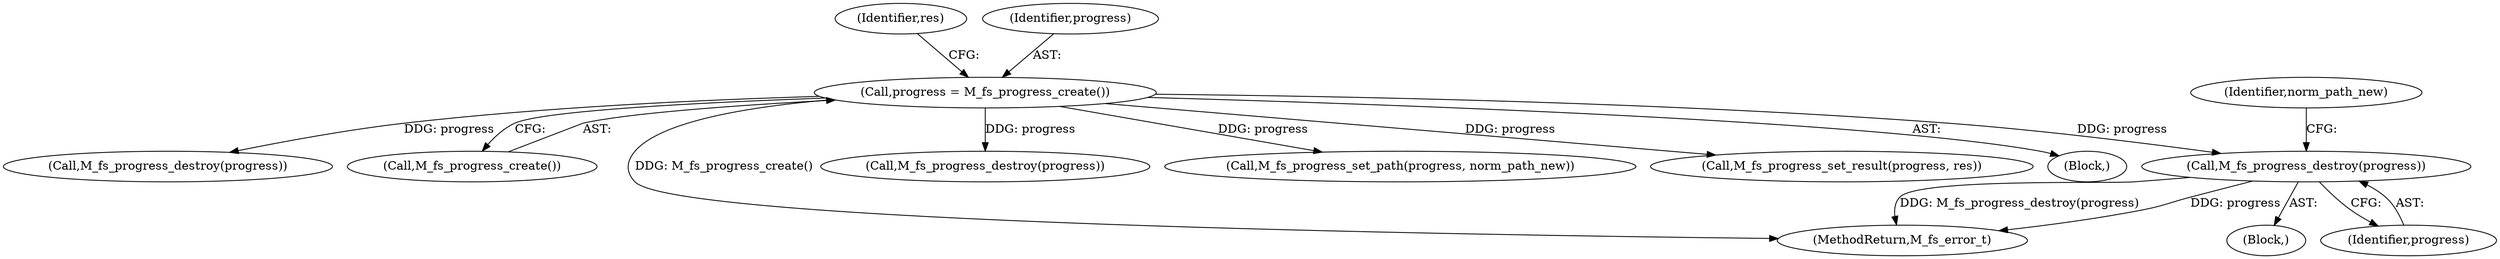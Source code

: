 digraph "0_mstdlib_db124b8f607dd0a40a9aef2d4d468fad433522a7_3@pointer" {
"1000241" [label="(Call,M_fs_progress_destroy(progress))"];
"1000206" [label="(Call,progress = M_fs_progress_create())"];
"1000383" [label="(Call,M_fs_progress_destroy(progress))"];
"1000241" [label="(Call,M_fs_progress_destroy(progress))"];
"1000206" [label="(Call,progress = M_fs_progress_create())"];
"1000208" [label="(Call,M_fs_progress_create())"];
"1000391" [label="(MethodReturn,M_fs_error_t)"];
"1000226" [label="(Call,M_fs_progress_destroy(progress))"];
"1000240" [label="(Block,)"];
"1000210" [label="(Identifier,res)"];
"1000256" [label="(Call,M_fs_progress_set_path(progress, norm_path_new))"];
"1000242" [label="(Identifier,progress)"];
"1000370" [label="(Call,M_fs_progress_set_result(progress, res))"];
"1000207" [label="(Identifier,progress)"];
"1000244" [label="(Identifier,norm_path_new)"];
"1000117" [label="(Block,)"];
"1000241" -> "1000240"  [label="AST: "];
"1000241" -> "1000242"  [label="CFG: "];
"1000242" -> "1000241"  [label="AST: "];
"1000244" -> "1000241"  [label="CFG: "];
"1000241" -> "1000391"  [label="DDG: progress"];
"1000241" -> "1000391"  [label="DDG: M_fs_progress_destroy(progress)"];
"1000206" -> "1000241"  [label="DDG: progress"];
"1000206" -> "1000117"  [label="AST: "];
"1000206" -> "1000208"  [label="CFG: "];
"1000207" -> "1000206"  [label="AST: "];
"1000208" -> "1000206"  [label="AST: "];
"1000210" -> "1000206"  [label="CFG: "];
"1000206" -> "1000391"  [label="DDG: M_fs_progress_create()"];
"1000206" -> "1000226"  [label="DDG: progress"];
"1000206" -> "1000256"  [label="DDG: progress"];
"1000206" -> "1000370"  [label="DDG: progress"];
"1000206" -> "1000383"  [label="DDG: progress"];
}
